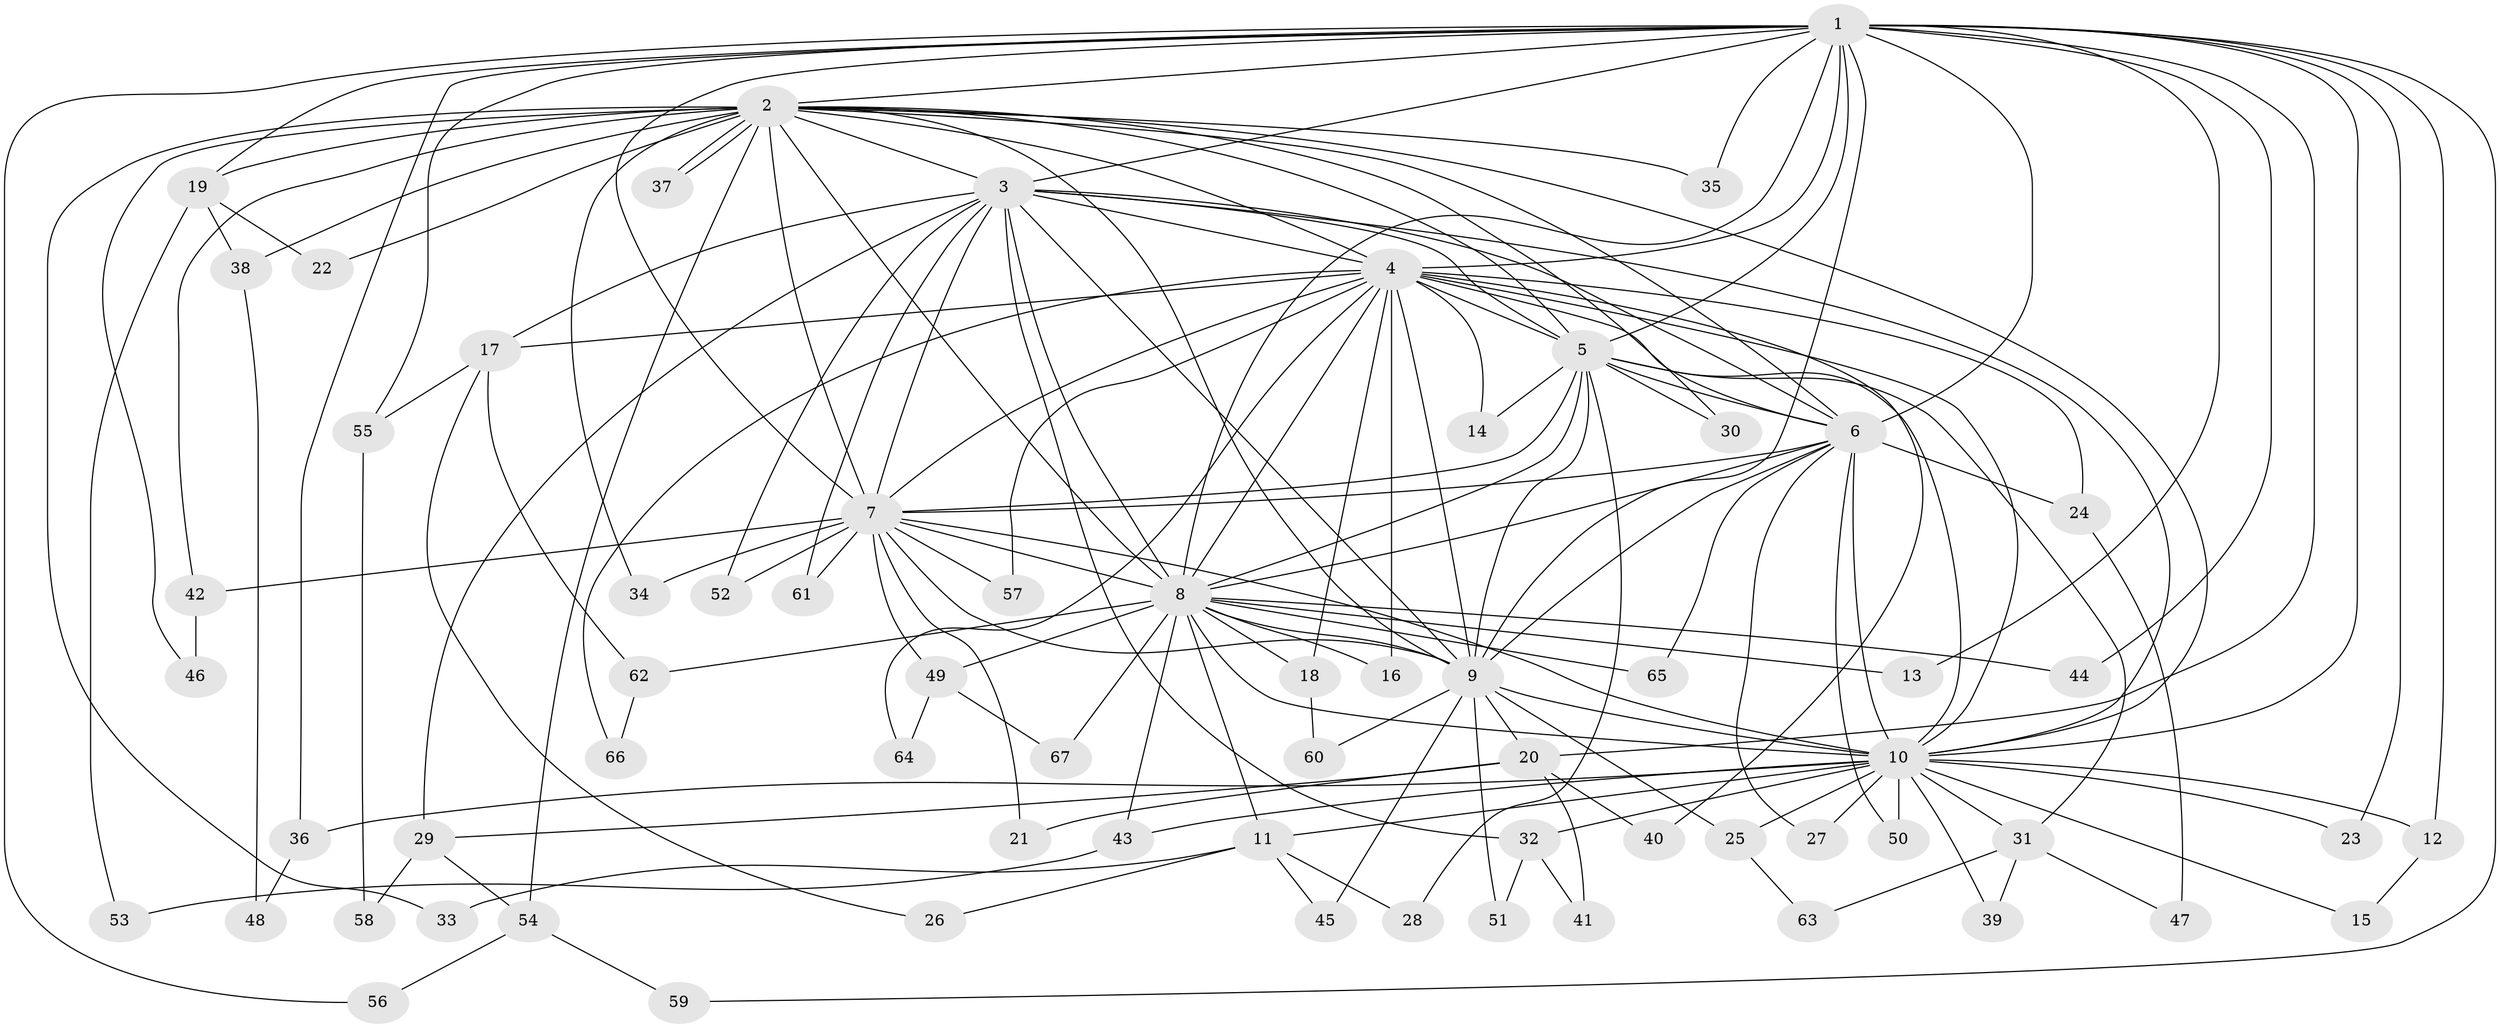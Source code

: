 // Generated by graph-tools (version 1.1) at 2025/44/03/09/25 04:44:34]
// undirected, 67 vertices, 159 edges
graph export_dot {
graph [start="1"]
  node [color=gray90,style=filled];
  1;
  2;
  3;
  4;
  5;
  6;
  7;
  8;
  9;
  10;
  11;
  12;
  13;
  14;
  15;
  16;
  17;
  18;
  19;
  20;
  21;
  22;
  23;
  24;
  25;
  26;
  27;
  28;
  29;
  30;
  31;
  32;
  33;
  34;
  35;
  36;
  37;
  38;
  39;
  40;
  41;
  42;
  43;
  44;
  45;
  46;
  47;
  48;
  49;
  50;
  51;
  52;
  53;
  54;
  55;
  56;
  57;
  58;
  59;
  60;
  61;
  62;
  63;
  64;
  65;
  66;
  67;
  1 -- 2;
  1 -- 3;
  1 -- 4;
  1 -- 5;
  1 -- 6;
  1 -- 7;
  1 -- 8;
  1 -- 9;
  1 -- 10;
  1 -- 12;
  1 -- 13;
  1 -- 19;
  1 -- 20;
  1 -- 23;
  1 -- 35;
  1 -- 36;
  1 -- 44;
  1 -- 55;
  1 -- 56;
  1 -- 59;
  2 -- 3;
  2 -- 4;
  2 -- 5;
  2 -- 6;
  2 -- 7;
  2 -- 8;
  2 -- 9;
  2 -- 10;
  2 -- 19;
  2 -- 22;
  2 -- 30;
  2 -- 33;
  2 -- 34;
  2 -- 35;
  2 -- 37;
  2 -- 37;
  2 -- 38;
  2 -- 42;
  2 -- 46;
  2 -- 54;
  3 -- 4;
  3 -- 5;
  3 -- 6;
  3 -- 7;
  3 -- 8;
  3 -- 9;
  3 -- 10;
  3 -- 17;
  3 -- 29;
  3 -- 32;
  3 -- 52;
  3 -- 61;
  4 -- 5;
  4 -- 6;
  4 -- 7;
  4 -- 8;
  4 -- 9;
  4 -- 10;
  4 -- 14;
  4 -- 16;
  4 -- 17;
  4 -- 18;
  4 -- 24;
  4 -- 40;
  4 -- 57;
  4 -- 64;
  4 -- 66;
  5 -- 6;
  5 -- 7;
  5 -- 8;
  5 -- 9;
  5 -- 10;
  5 -- 14;
  5 -- 28;
  5 -- 30;
  5 -- 31;
  6 -- 7;
  6 -- 8;
  6 -- 9;
  6 -- 10;
  6 -- 24;
  6 -- 27;
  6 -- 50;
  6 -- 65;
  7 -- 8;
  7 -- 9;
  7 -- 10;
  7 -- 21;
  7 -- 34;
  7 -- 42;
  7 -- 49;
  7 -- 52;
  7 -- 57;
  7 -- 61;
  8 -- 9;
  8 -- 10;
  8 -- 11;
  8 -- 13;
  8 -- 16;
  8 -- 18;
  8 -- 43;
  8 -- 44;
  8 -- 49;
  8 -- 62;
  8 -- 65;
  8 -- 67;
  9 -- 10;
  9 -- 20;
  9 -- 25;
  9 -- 45;
  9 -- 51;
  9 -- 60;
  10 -- 11;
  10 -- 12;
  10 -- 15;
  10 -- 23;
  10 -- 25;
  10 -- 27;
  10 -- 31;
  10 -- 32;
  10 -- 36;
  10 -- 39;
  10 -- 43;
  10 -- 50;
  11 -- 26;
  11 -- 28;
  11 -- 33;
  11 -- 45;
  12 -- 15;
  17 -- 26;
  17 -- 55;
  17 -- 62;
  18 -- 60;
  19 -- 22;
  19 -- 38;
  19 -- 53;
  20 -- 21;
  20 -- 29;
  20 -- 40;
  20 -- 41;
  24 -- 47;
  25 -- 63;
  29 -- 54;
  29 -- 58;
  31 -- 39;
  31 -- 47;
  31 -- 63;
  32 -- 41;
  32 -- 51;
  36 -- 48;
  38 -- 48;
  42 -- 46;
  43 -- 53;
  49 -- 64;
  49 -- 67;
  54 -- 56;
  54 -- 59;
  55 -- 58;
  62 -- 66;
}
